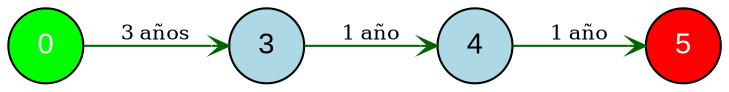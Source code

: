 digraph PlanOptimo {
    rankdir=LR;
    node [shape=circle, style=filled, fillcolor=lightblue, fontname=Arial];
    edge [color=darkgreen, arrowhead=vee, arrowsize=0.8];

    "0" [fillcolor=green, fontcolor=white];
    "3";
    "4";
    "5" [fillcolor=red, fontcolor=white];

    "0" -> "3" [label="3 años", fontsize=10];
    "3" -> "4" [label="1 año", fontsize=10];
    "4" -> "5" [label="1 año", fontsize=10];
}
